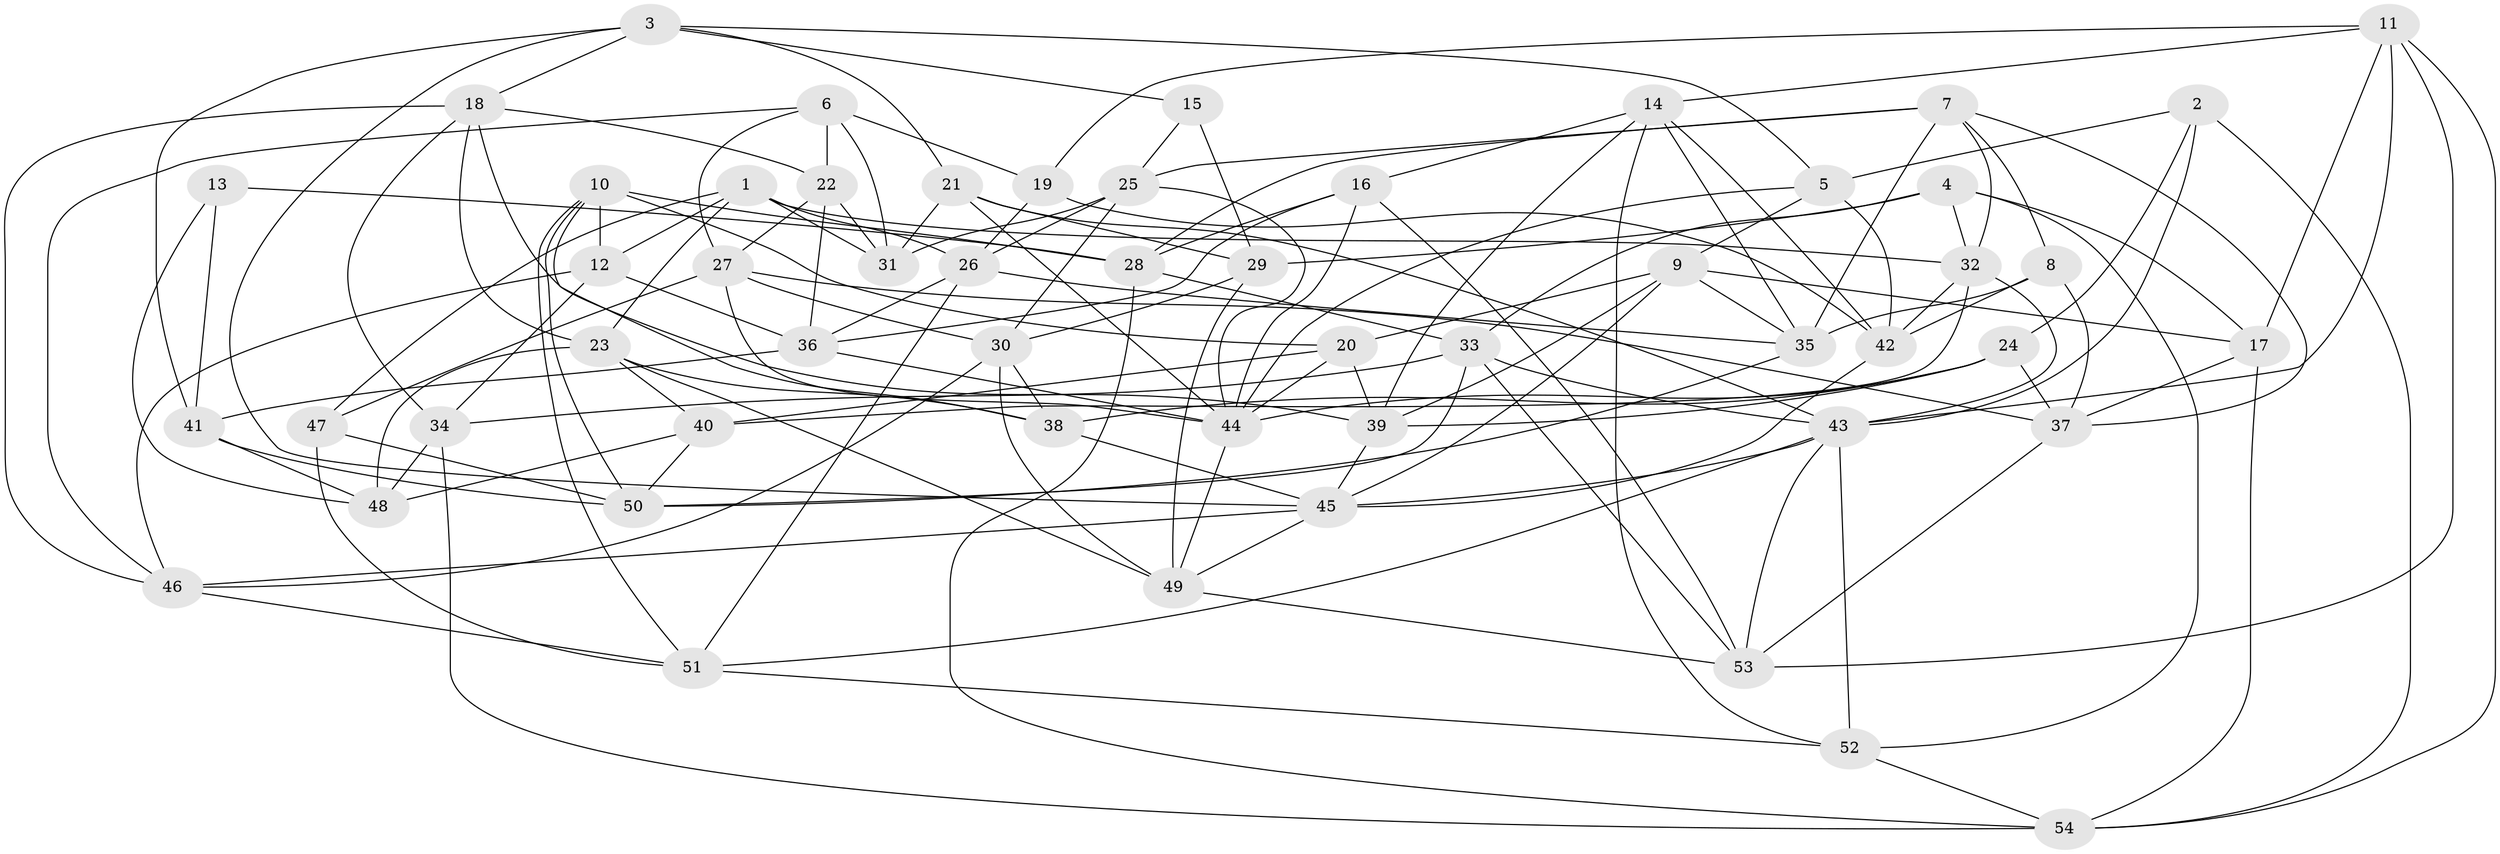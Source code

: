 // original degree distribution, {4: 1.0}
// Generated by graph-tools (version 1.1) at 2025/26/03/09/25 03:26:50]
// undirected, 54 vertices, 150 edges
graph export_dot {
graph [start="1"]
  node [color=gray90,style=filled];
  1;
  2;
  3;
  4;
  5;
  6;
  7;
  8;
  9;
  10;
  11;
  12;
  13;
  14;
  15;
  16;
  17;
  18;
  19;
  20;
  21;
  22;
  23;
  24;
  25;
  26;
  27;
  28;
  29;
  30;
  31;
  32;
  33;
  34;
  35;
  36;
  37;
  38;
  39;
  40;
  41;
  42;
  43;
  44;
  45;
  46;
  47;
  48;
  49;
  50;
  51;
  52;
  53;
  54;
  1 -- 12 [weight=1.0];
  1 -- 23 [weight=1.0];
  1 -- 26 [weight=1.0];
  1 -- 31 [weight=1.0];
  1 -- 32 [weight=1.0];
  1 -- 47 [weight=1.0];
  2 -- 5 [weight=1.0];
  2 -- 24 [weight=1.0];
  2 -- 43 [weight=1.0];
  2 -- 54 [weight=1.0];
  3 -- 5 [weight=2.0];
  3 -- 15 [weight=1.0];
  3 -- 18 [weight=1.0];
  3 -- 21 [weight=1.0];
  3 -- 41 [weight=2.0];
  3 -- 45 [weight=1.0];
  4 -- 17 [weight=2.0];
  4 -- 29 [weight=1.0];
  4 -- 32 [weight=1.0];
  4 -- 33 [weight=1.0];
  4 -- 52 [weight=1.0];
  5 -- 9 [weight=1.0];
  5 -- 42 [weight=1.0];
  5 -- 44 [weight=1.0];
  6 -- 19 [weight=1.0];
  6 -- 22 [weight=2.0];
  6 -- 27 [weight=1.0];
  6 -- 31 [weight=1.0];
  6 -- 46 [weight=1.0];
  7 -- 8 [weight=1.0];
  7 -- 25 [weight=1.0];
  7 -- 28 [weight=1.0];
  7 -- 32 [weight=1.0];
  7 -- 35 [weight=1.0];
  7 -- 37 [weight=1.0];
  8 -- 35 [weight=1.0];
  8 -- 37 [weight=1.0];
  8 -- 42 [weight=1.0];
  9 -- 17 [weight=1.0];
  9 -- 20 [weight=1.0];
  9 -- 35 [weight=1.0];
  9 -- 39 [weight=1.0];
  9 -- 45 [weight=1.0];
  10 -- 12 [weight=1.0];
  10 -- 20 [weight=1.0];
  10 -- 28 [weight=1.0];
  10 -- 38 [weight=1.0];
  10 -- 50 [weight=1.0];
  10 -- 51 [weight=1.0];
  11 -- 14 [weight=1.0];
  11 -- 17 [weight=1.0];
  11 -- 19 [weight=1.0];
  11 -- 43 [weight=1.0];
  11 -- 53 [weight=1.0];
  11 -- 54 [weight=1.0];
  12 -- 34 [weight=2.0];
  12 -- 36 [weight=1.0];
  12 -- 46 [weight=1.0];
  13 -- 28 [weight=1.0];
  13 -- 41 [weight=1.0];
  13 -- 48 [weight=2.0];
  14 -- 16 [weight=1.0];
  14 -- 35 [weight=1.0];
  14 -- 39 [weight=1.0];
  14 -- 42 [weight=1.0];
  14 -- 52 [weight=1.0];
  15 -- 25 [weight=1.0];
  15 -- 29 [weight=2.0];
  16 -- 28 [weight=1.0];
  16 -- 36 [weight=1.0];
  16 -- 44 [weight=2.0];
  16 -- 53 [weight=1.0];
  17 -- 37 [weight=1.0];
  17 -- 54 [weight=1.0];
  18 -- 22 [weight=1.0];
  18 -- 23 [weight=1.0];
  18 -- 34 [weight=1.0];
  18 -- 39 [weight=1.0];
  18 -- 46 [weight=1.0];
  19 -- 26 [weight=1.0];
  19 -- 42 [weight=1.0];
  20 -- 39 [weight=1.0];
  20 -- 40 [weight=2.0];
  20 -- 44 [weight=1.0];
  21 -- 29 [weight=1.0];
  21 -- 31 [weight=2.0];
  21 -- 43 [weight=1.0];
  21 -- 44 [weight=1.0];
  22 -- 27 [weight=1.0];
  22 -- 31 [weight=1.0];
  22 -- 36 [weight=1.0];
  23 -- 38 [weight=1.0];
  23 -- 40 [weight=1.0];
  23 -- 48 [weight=1.0];
  23 -- 49 [weight=1.0];
  24 -- 37 [weight=1.0];
  24 -- 38 [weight=2.0];
  24 -- 39 [weight=1.0];
  24 -- 44 [weight=1.0];
  25 -- 26 [weight=1.0];
  25 -- 30 [weight=1.0];
  25 -- 31 [weight=1.0];
  25 -- 44 [weight=1.0];
  26 -- 35 [weight=1.0];
  26 -- 36 [weight=1.0];
  26 -- 51 [weight=1.0];
  27 -- 30 [weight=1.0];
  27 -- 37 [weight=1.0];
  27 -- 44 [weight=1.0];
  27 -- 47 [weight=1.0];
  28 -- 33 [weight=1.0];
  28 -- 54 [weight=1.0];
  29 -- 30 [weight=1.0];
  29 -- 49 [weight=1.0];
  30 -- 38 [weight=1.0];
  30 -- 46 [weight=1.0];
  30 -- 49 [weight=1.0];
  32 -- 40 [weight=1.0];
  32 -- 42 [weight=1.0];
  32 -- 43 [weight=1.0];
  33 -- 34 [weight=1.0];
  33 -- 43 [weight=1.0];
  33 -- 50 [weight=1.0];
  33 -- 53 [weight=1.0];
  34 -- 48 [weight=1.0];
  34 -- 54 [weight=1.0];
  35 -- 50 [weight=1.0];
  36 -- 41 [weight=1.0];
  36 -- 44 [weight=1.0];
  37 -- 53 [weight=1.0];
  38 -- 45 [weight=1.0];
  39 -- 45 [weight=1.0];
  40 -- 48 [weight=1.0];
  40 -- 50 [weight=1.0];
  41 -- 48 [weight=1.0];
  41 -- 50 [weight=1.0];
  42 -- 45 [weight=1.0];
  43 -- 45 [weight=1.0];
  43 -- 51 [weight=1.0];
  43 -- 52 [weight=2.0];
  43 -- 53 [weight=1.0];
  44 -- 49 [weight=1.0];
  45 -- 46 [weight=1.0];
  45 -- 49 [weight=1.0];
  46 -- 51 [weight=1.0];
  47 -- 50 [weight=1.0];
  47 -- 51 [weight=1.0];
  49 -- 53 [weight=1.0];
  51 -- 52 [weight=1.0];
  52 -- 54 [weight=1.0];
}
